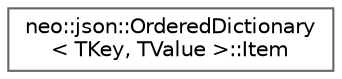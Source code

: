 digraph "Graphical Class Hierarchy"
{
 // LATEX_PDF_SIZE
  bgcolor="transparent";
  edge [fontname=Helvetica,fontsize=10,labelfontname=Helvetica,labelfontsize=10];
  node [fontname=Helvetica,fontsize=10,shape=box,height=0.2,width=0.4];
  rankdir="LR";
  Node0 [id="Node000000",label="neo::json::OrderedDictionary\l\< TKey, TValue \>::Item",height=0.2,width=0.4,color="grey40", fillcolor="white", style="filled",URL="$structneo_1_1json_1_1_ordered_dictionary_1_1_item.html",tooltip=" "];
}
